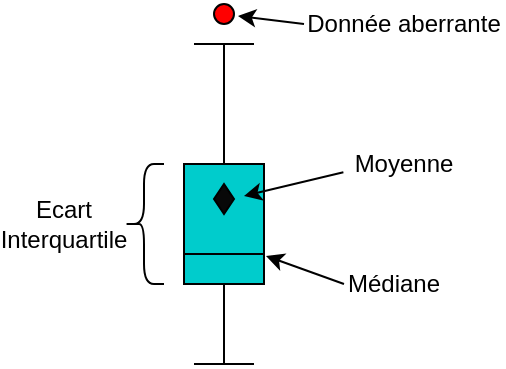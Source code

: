 <mxfile version="13.1.3" type="device"><diagram id="5xx1Ycfy1ymvXwlBAQgl" name="Page-1"><mxGraphModel dx="569" dy="305" grid="1" gridSize="10" guides="1" tooltips="1" connect="1" arrows="1" fold="1" page="1" pageScale="1" pageWidth="827" pageHeight="1169" math="0" shadow="0"><root><mxCell id="0"/><mxCell id="1" parent="0"/><mxCell id="6PuaKBzvGJdJcCYSoY-x-1" value="" style="rounded=0;whiteSpace=wrap;html=1;fillColor=#00CCCC;" vertex="1" parent="1"><mxGeometry x="100" y="90" width="40" height="60" as="geometry"/></mxCell><mxCell id="6PuaKBzvGJdJcCYSoY-x-3" value="" style="rhombus;whiteSpace=wrap;html=1;fillColor=#080808;" vertex="1" parent="1"><mxGeometry x="115" y="100" width="10" height="15" as="geometry"/></mxCell><mxCell id="6PuaKBzvGJdJcCYSoY-x-4" value="" style="endArrow=none;html=1;exitX=0;exitY=0.75;exitDx=0;exitDy=0;entryX=1;entryY=0.75;entryDx=0;entryDy=0;" edge="1" parent="1" source="6PuaKBzvGJdJcCYSoY-x-1" target="6PuaKBzvGJdJcCYSoY-x-1"><mxGeometry width="50" height="50" relative="1" as="geometry"><mxPoint x="170" y="160" as="sourcePoint"/><mxPoint x="220" y="110" as="targetPoint"/></mxGeometry></mxCell><mxCell id="6PuaKBzvGJdJcCYSoY-x-5" value="" style="endArrow=none;html=1;exitX=0.5;exitY=0;exitDx=0;exitDy=0;" edge="1" parent="1" source="6PuaKBzvGJdJcCYSoY-x-1"><mxGeometry width="50" height="50" relative="1" as="geometry"><mxPoint x="180" y="100" as="sourcePoint"/><mxPoint x="120" y="30" as="targetPoint"/></mxGeometry></mxCell><mxCell id="6PuaKBzvGJdJcCYSoY-x-6" value="" style="endArrow=none;html=1;" edge="1" parent="1"><mxGeometry width="50" height="50" relative="1" as="geometry"><mxPoint x="105" y="30" as="sourcePoint"/><mxPoint x="135" y="30" as="targetPoint"/></mxGeometry></mxCell><mxCell id="6PuaKBzvGJdJcCYSoY-x-7" value="" style="endArrow=none;html=1;" edge="1" parent="1"><mxGeometry width="50" height="50" relative="1" as="geometry"><mxPoint x="105" y="190" as="sourcePoint"/><mxPoint x="135" y="190" as="targetPoint"/></mxGeometry></mxCell><mxCell id="6PuaKBzvGJdJcCYSoY-x-8" value="" style="endArrow=none;html=1;entryX=0.5;entryY=1;entryDx=0;entryDy=0;" edge="1" parent="1" target="6PuaKBzvGJdJcCYSoY-x-1"><mxGeometry width="50" height="50" relative="1" as="geometry"><mxPoint x="120" y="190" as="sourcePoint"/><mxPoint x="130" y="170" as="targetPoint"/></mxGeometry></mxCell><mxCell id="6PuaKBzvGJdJcCYSoY-x-9" value="" style="ellipse;whiteSpace=wrap;html=1;aspect=fixed;fillColor=#FF0000;" vertex="1" parent="1"><mxGeometry x="115" y="10" width="10" height="10" as="geometry"/></mxCell><mxCell id="6PuaKBzvGJdJcCYSoY-x-10" value="Médiane" style="text;html=1;strokeColor=none;fillColor=none;align=center;verticalAlign=middle;whiteSpace=wrap;rounded=0;" vertex="1" parent="1"><mxGeometry x="180" y="140" width="50" height="20" as="geometry"/></mxCell><mxCell id="6PuaKBzvGJdJcCYSoY-x-11" value="Moyenne" style="text;html=1;strokeColor=none;fillColor=none;align=center;verticalAlign=middle;whiteSpace=wrap;rounded=0;" vertex="1" parent="1"><mxGeometry x="180" y="80" width="60" height="20" as="geometry"/></mxCell><mxCell id="6PuaKBzvGJdJcCYSoY-x-13" value="" style="endArrow=classic;html=1;" edge="1" parent="1"><mxGeometry width="50" height="50" relative="1" as="geometry"><mxPoint x="180" y="150" as="sourcePoint"/><mxPoint x="141" y="136" as="targetPoint"/></mxGeometry></mxCell><mxCell id="6PuaKBzvGJdJcCYSoY-x-14" value="" style="endArrow=classic;html=1;exitX=-0.005;exitY=0.708;exitDx=0;exitDy=0;entryX=0.75;entryY=0.267;entryDx=0;entryDy=0;entryPerimeter=0;exitPerimeter=0;" edge="1" parent="1" source="6PuaKBzvGJdJcCYSoY-x-11" target="6PuaKBzvGJdJcCYSoY-x-1"><mxGeometry width="50" height="50" relative="1" as="geometry"><mxPoint x="170" y="90" as="sourcePoint"/><mxPoint x="180" y="110" as="targetPoint"/></mxGeometry></mxCell><mxCell id="6PuaKBzvGJdJcCYSoY-x-15" value="Donnée aberrante" style="text;html=1;strokeColor=none;fillColor=none;align=center;verticalAlign=middle;whiteSpace=wrap;rounded=0;" vertex="1" parent="1"><mxGeometry x="160" y="10" width="100" height="20" as="geometry"/></mxCell><mxCell id="6PuaKBzvGJdJcCYSoY-x-16" value="" style="endArrow=classic;html=1;exitX=0;exitY=0.5;exitDx=0;exitDy=0;" edge="1" parent="1" source="6PuaKBzvGJdJcCYSoY-x-15"><mxGeometry width="50" height="50" relative="1" as="geometry"><mxPoint x="150" y="100" as="sourcePoint"/><mxPoint x="127" y="16" as="targetPoint"/></mxGeometry></mxCell><mxCell id="6PuaKBzvGJdJcCYSoY-x-17" value="" style="shape=curlyBracket;whiteSpace=wrap;html=1;rounded=1;fillColor=#FF0000;" vertex="1" parent="1"><mxGeometry x="70" y="90" width="20" height="60" as="geometry"/></mxCell><mxCell id="6PuaKBzvGJdJcCYSoY-x-18" value="Ecart&lt;br&gt;Interquartile" style="text;html=1;strokeColor=none;fillColor=none;align=center;verticalAlign=middle;whiteSpace=wrap;rounded=0;" vertex="1" parent="1"><mxGeometry x="10" y="100" width="60" height="40" as="geometry"/></mxCell></root></mxGraphModel></diagram></mxfile>